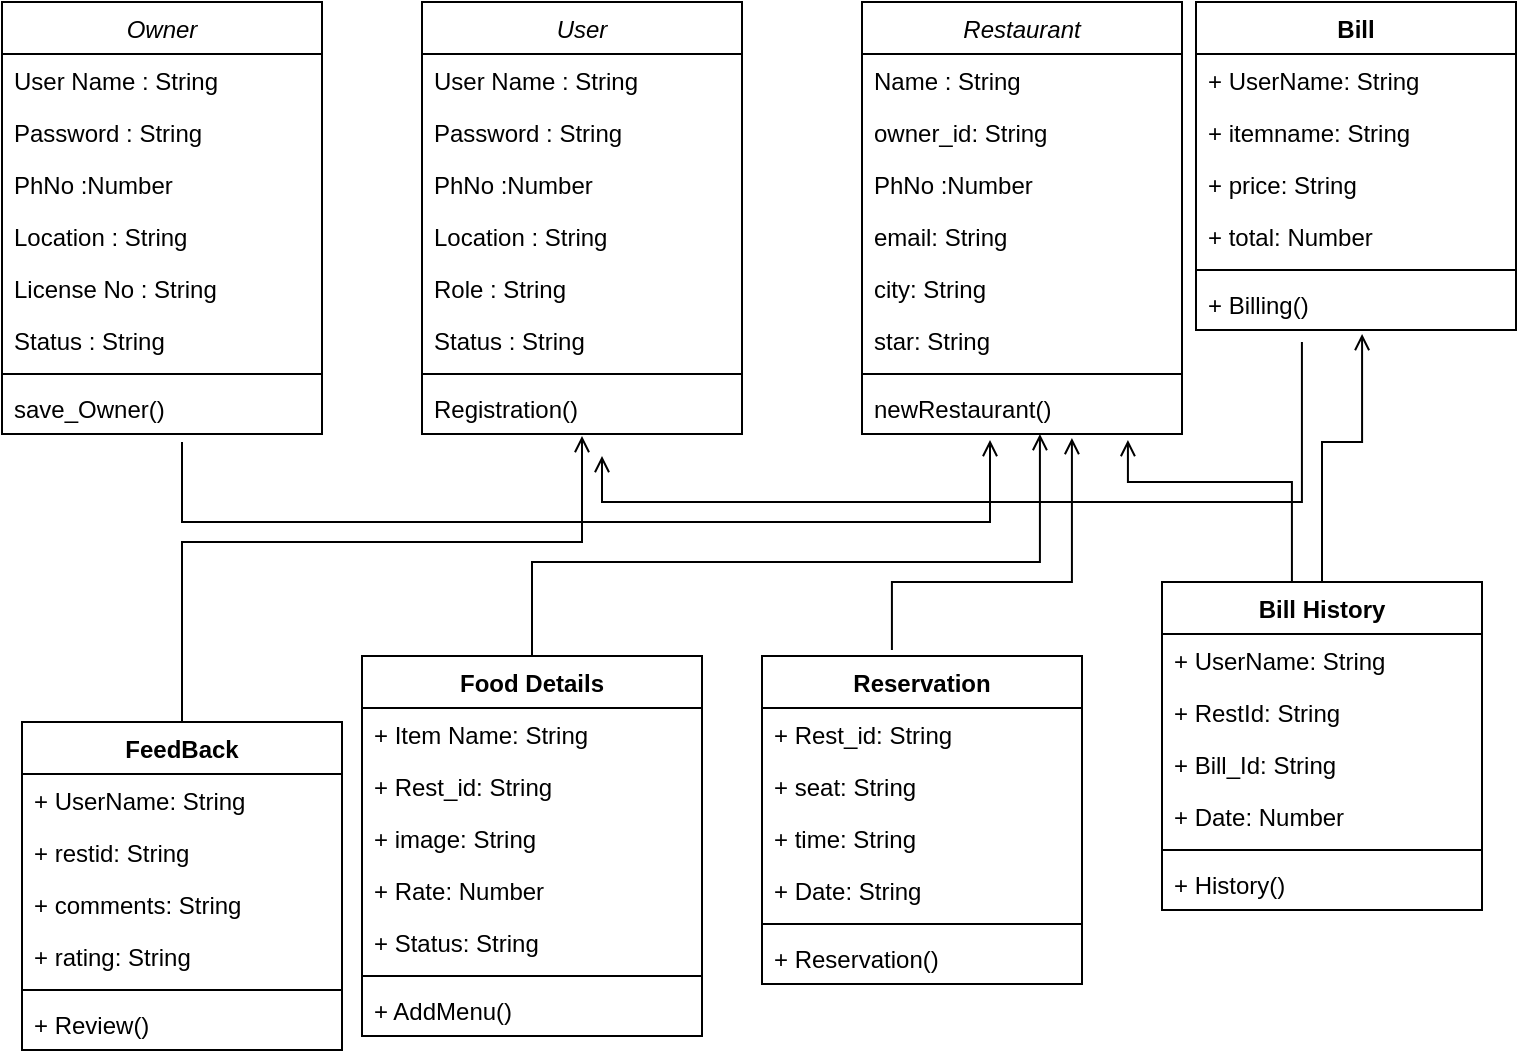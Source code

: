 <mxfile version="13.10.2" type="device"><diagram id="C5RBs43oDa-KdzZeNtuy" name="Page-1"><mxGraphModel dx="868" dy="393" grid="1" gridSize="10" guides="1" tooltips="1" connect="1" arrows="1" fold="1" page="1" pageScale="1" pageWidth="827" pageHeight="1169" math="0" shadow="0"><root><mxCell id="WIyWlLk6GJQsqaUBKTNV-0"/><mxCell id="WIyWlLk6GJQsqaUBKTNV-1" parent="WIyWlLk6GJQsqaUBKTNV-0"/><mxCell id="zkfFHV4jXpPFQw0GAbJ--0" value="User" style="swimlane;fontStyle=2;align=center;verticalAlign=top;childLayout=stackLayout;horizontal=1;startSize=26;horizontalStack=0;resizeParent=1;resizeLast=0;collapsible=1;marginBottom=0;rounded=0;shadow=0;strokeWidth=1;" parent="WIyWlLk6GJQsqaUBKTNV-1" vertex="1"><mxGeometry x="280" y="40" width="160" height="216" as="geometry"><mxRectangle x="230" y="140" width="160" height="26" as="alternateBounds"/></mxGeometry></mxCell><mxCell id="zkfFHV4jXpPFQw0GAbJ--1" value="User Name : String&#10;" style="text;align=left;verticalAlign=top;spacingLeft=4;spacingRight=4;overflow=hidden;rotatable=0;points=[[0,0.5],[1,0.5]];portConstraint=eastwest;" parent="zkfFHV4jXpPFQw0GAbJ--0" vertex="1"><mxGeometry y="26" width="160" height="26" as="geometry"/></mxCell><mxCell id="zkfFHV4jXpPFQw0GAbJ--2" value="Password : String&#10;" style="text;align=left;verticalAlign=top;spacingLeft=4;spacingRight=4;overflow=hidden;rotatable=0;points=[[0,0.5],[1,0.5]];portConstraint=eastwest;rounded=0;shadow=0;html=0;" parent="zkfFHV4jXpPFQw0GAbJ--0" vertex="1"><mxGeometry y="52" width="160" height="26" as="geometry"/></mxCell><mxCell id="zkfFHV4jXpPFQw0GAbJ--3" value="PhNo :Number" style="text;align=left;verticalAlign=top;spacingLeft=4;spacingRight=4;overflow=hidden;rotatable=0;points=[[0,0.5],[1,0.5]];portConstraint=eastwest;rounded=0;shadow=0;html=0;" parent="zkfFHV4jXpPFQw0GAbJ--0" vertex="1"><mxGeometry y="78" width="160" height="26" as="geometry"/></mxCell><mxCell id="JUml7hbKSsh3cCYxRpva-32" value="Location : String&#10;" style="text;align=left;verticalAlign=top;spacingLeft=4;spacingRight=4;overflow=hidden;rotatable=0;points=[[0,0.5],[1,0.5]];portConstraint=eastwest;rounded=0;shadow=0;html=0;" parent="zkfFHV4jXpPFQw0GAbJ--0" vertex="1"><mxGeometry y="104" width="160" height="26" as="geometry"/></mxCell><mxCell id="JUml7hbKSsh3cCYxRpva-31" value="Role : String&#10;" style="text;align=left;verticalAlign=top;spacingLeft=4;spacingRight=4;overflow=hidden;rotatable=0;points=[[0,0.5],[1,0.5]];portConstraint=eastwest;rounded=0;shadow=0;html=0;" parent="zkfFHV4jXpPFQw0GAbJ--0" vertex="1"><mxGeometry y="130" width="160" height="26" as="geometry"/></mxCell><mxCell id="JUml7hbKSsh3cCYxRpva-33" value="Status : String&#10;" style="text;align=left;verticalAlign=top;spacingLeft=4;spacingRight=4;overflow=hidden;rotatable=0;points=[[0,0.5],[1,0.5]];portConstraint=eastwest;rounded=0;shadow=0;html=0;" parent="zkfFHV4jXpPFQw0GAbJ--0" vertex="1"><mxGeometry y="156" width="160" height="26" as="geometry"/></mxCell><mxCell id="zkfFHV4jXpPFQw0GAbJ--4" value="" style="line;html=1;strokeWidth=1;align=left;verticalAlign=middle;spacingTop=-1;spacingLeft=3;spacingRight=3;rotatable=0;labelPosition=right;points=[];portConstraint=eastwest;" parent="zkfFHV4jXpPFQw0GAbJ--0" vertex="1"><mxGeometry y="182" width="160" height="8" as="geometry"/></mxCell><mxCell id="zkfFHV4jXpPFQw0GAbJ--5" value="Registration()" style="text;align=left;verticalAlign=top;spacingLeft=4;spacingRight=4;overflow=hidden;rotatable=0;points=[[0,0.5],[1,0.5]];portConstraint=eastwest;" parent="zkfFHV4jXpPFQw0GAbJ--0" vertex="1"><mxGeometry y="190" width="160" height="26" as="geometry"/></mxCell><mxCell id="dsYhFgFlYiG-mu56cYmV-1" value="Owner" style="swimlane;fontStyle=2;align=center;verticalAlign=top;childLayout=stackLayout;horizontal=1;startSize=26;horizontalStack=0;resizeParent=1;resizeLast=0;collapsible=1;marginBottom=0;rounded=0;shadow=0;strokeWidth=1;" vertex="1" parent="WIyWlLk6GJQsqaUBKTNV-1"><mxGeometry x="70" y="40" width="160" height="216" as="geometry"><mxRectangle x="230" y="140" width="160" height="26" as="alternateBounds"/></mxGeometry></mxCell><mxCell id="dsYhFgFlYiG-mu56cYmV-2" value="User Name : String&#10;" style="text;align=left;verticalAlign=top;spacingLeft=4;spacingRight=4;overflow=hidden;rotatable=0;points=[[0,0.5],[1,0.5]];portConstraint=eastwest;" vertex="1" parent="dsYhFgFlYiG-mu56cYmV-1"><mxGeometry y="26" width="160" height="26" as="geometry"/></mxCell><mxCell id="dsYhFgFlYiG-mu56cYmV-3" value="Password : String&#10;" style="text;align=left;verticalAlign=top;spacingLeft=4;spacingRight=4;overflow=hidden;rotatable=0;points=[[0,0.5],[1,0.5]];portConstraint=eastwest;rounded=0;shadow=0;html=0;" vertex="1" parent="dsYhFgFlYiG-mu56cYmV-1"><mxGeometry y="52" width="160" height="26" as="geometry"/></mxCell><mxCell id="dsYhFgFlYiG-mu56cYmV-4" value="PhNo :Number" style="text;align=left;verticalAlign=top;spacingLeft=4;spacingRight=4;overflow=hidden;rotatable=0;points=[[0,0.5],[1,0.5]];portConstraint=eastwest;rounded=0;shadow=0;html=0;" vertex="1" parent="dsYhFgFlYiG-mu56cYmV-1"><mxGeometry y="78" width="160" height="26" as="geometry"/></mxCell><mxCell id="dsYhFgFlYiG-mu56cYmV-5" value="Location : String&#10;" style="text;align=left;verticalAlign=top;spacingLeft=4;spacingRight=4;overflow=hidden;rotatable=0;points=[[0,0.5],[1,0.5]];portConstraint=eastwest;rounded=0;shadow=0;html=0;" vertex="1" parent="dsYhFgFlYiG-mu56cYmV-1"><mxGeometry y="104" width="160" height="26" as="geometry"/></mxCell><mxCell id="dsYhFgFlYiG-mu56cYmV-6" value="License No : String" style="text;align=left;verticalAlign=top;spacingLeft=4;spacingRight=4;overflow=hidden;rotatable=0;points=[[0,0.5],[1,0.5]];portConstraint=eastwest;rounded=0;shadow=0;html=0;" vertex="1" parent="dsYhFgFlYiG-mu56cYmV-1"><mxGeometry y="130" width="160" height="26" as="geometry"/></mxCell><mxCell id="dsYhFgFlYiG-mu56cYmV-7" value="Status : String&#10;" style="text;align=left;verticalAlign=top;spacingLeft=4;spacingRight=4;overflow=hidden;rotatable=0;points=[[0,0.5],[1,0.5]];portConstraint=eastwest;rounded=0;shadow=0;html=0;" vertex="1" parent="dsYhFgFlYiG-mu56cYmV-1"><mxGeometry y="156" width="160" height="26" as="geometry"/></mxCell><mxCell id="dsYhFgFlYiG-mu56cYmV-8" value="" style="line;html=1;strokeWidth=1;align=left;verticalAlign=middle;spacingTop=-1;spacingLeft=3;spacingRight=3;rotatable=0;labelPosition=right;points=[];portConstraint=eastwest;" vertex="1" parent="dsYhFgFlYiG-mu56cYmV-1"><mxGeometry y="182" width="160" height="8" as="geometry"/></mxCell><mxCell id="dsYhFgFlYiG-mu56cYmV-9" value="save_Owner()" style="text;align=left;verticalAlign=top;spacingLeft=4;spacingRight=4;overflow=hidden;rotatable=0;points=[[0,0.5],[1,0.5]];portConstraint=eastwest;" vertex="1" parent="dsYhFgFlYiG-mu56cYmV-1"><mxGeometry y="190" width="160" height="26" as="geometry"/></mxCell><mxCell id="dsYhFgFlYiG-mu56cYmV-11" value="Restaurant" style="swimlane;fontStyle=2;align=center;verticalAlign=top;childLayout=stackLayout;horizontal=1;startSize=26;horizontalStack=0;resizeParent=1;resizeLast=0;collapsible=1;marginBottom=0;rounded=0;shadow=0;strokeWidth=1;" vertex="1" parent="WIyWlLk6GJQsqaUBKTNV-1"><mxGeometry x="500" y="40" width="160" height="216" as="geometry"><mxRectangle x="230" y="140" width="160" height="26" as="alternateBounds"/></mxGeometry></mxCell><mxCell id="dsYhFgFlYiG-mu56cYmV-12" value="Name : String&#10;" style="text;align=left;verticalAlign=top;spacingLeft=4;spacingRight=4;overflow=hidden;rotatable=0;points=[[0,0.5],[1,0.5]];portConstraint=eastwest;" vertex="1" parent="dsYhFgFlYiG-mu56cYmV-11"><mxGeometry y="26" width="160" height="26" as="geometry"/></mxCell><mxCell id="dsYhFgFlYiG-mu56cYmV-13" value="owner_id: String&#10;" style="text;align=left;verticalAlign=top;spacingLeft=4;spacingRight=4;overflow=hidden;rotatable=0;points=[[0,0.5],[1,0.5]];portConstraint=eastwest;rounded=0;shadow=0;html=0;" vertex="1" parent="dsYhFgFlYiG-mu56cYmV-11"><mxGeometry y="52" width="160" height="26" as="geometry"/></mxCell><mxCell id="dsYhFgFlYiG-mu56cYmV-14" value="PhNo :Number" style="text;align=left;verticalAlign=top;spacingLeft=4;spacingRight=4;overflow=hidden;rotatable=0;points=[[0,0.5],[1,0.5]];portConstraint=eastwest;rounded=0;shadow=0;html=0;" vertex="1" parent="dsYhFgFlYiG-mu56cYmV-11"><mxGeometry y="78" width="160" height="26" as="geometry"/></mxCell><mxCell id="dsYhFgFlYiG-mu56cYmV-15" value="email: String&#10;" style="text;align=left;verticalAlign=top;spacingLeft=4;spacingRight=4;overflow=hidden;rotatable=0;points=[[0,0.5],[1,0.5]];portConstraint=eastwest;rounded=0;shadow=0;html=0;" vertex="1" parent="dsYhFgFlYiG-mu56cYmV-11"><mxGeometry y="104" width="160" height="26" as="geometry"/></mxCell><mxCell id="dsYhFgFlYiG-mu56cYmV-16" value="city: String&#10;" style="text;align=left;verticalAlign=top;spacingLeft=4;spacingRight=4;overflow=hidden;rotatable=0;points=[[0,0.5],[1,0.5]];portConstraint=eastwest;rounded=0;shadow=0;html=0;" vertex="1" parent="dsYhFgFlYiG-mu56cYmV-11"><mxGeometry y="130" width="160" height="26" as="geometry"/></mxCell><mxCell id="dsYhFgFlYiG-mu56cYmV-17" value="star: String&#10;" style="text;align=left;verticalAlign=top;spacingLeft=4;spacingRight=4;overflow=hidden;rotatable=0;points=[[0,0.5],[1,0.5]];portConstraint=eastwest;rounded=0;shadow=0;html=0;" vertex="1" parent="dsYhFgFlYiG-mu56cYmV-11"><mxGeometry y="156" width="160" height="26" as="geometry"/></mxCell><mxCell id="dsYhFgFlYiG-mu56cYmV-18" value="" style="line;html=1;strokeWidth=1;align=left;verticalAlign=middle;spacingTop=-1;spacingLeft=3;spacingRight=3;rotatable=0;labelPosition=right;points=[];portConstraint=eastwest;" vertex="1" parent="dsYhFgFlYiG-mu56cYmV-11"><mxGeometry y="182" width="160" height="8" as="geometry"/></mxCell><mxCell id="dsYhFgFlYiG-mu56cYmV-19" value="newRestaurant()" style="text;align=left;verticalAlign=top;spacingLeft=4;spacingRight=4;overflow=hidden;rotatable=0;points=[[0,0.5],[1,0.5]];portConstraint=eastwest;" vertex="1" parent="dsYhFgFlYiG-mu56cYmV-11"><mxGeometry y="190" width="160" height="26" as="geometry"/></mxCell><object label="Food Details" id="dsYhFgFlYiG-mu56cYmV-21"><mxCell style="swimlane;fontStyle=1;align=center;verticalAlign=top;childLayout=stackLayout;horizontal=1;startSize=26;horizontalStack=0;resizeParent=1;resizeParentMax=0;resizeLast=0;collapsible=1;marginBottom=0;" vertex="1" parent="WIyWlLk6GJQsqaUBKTNV-1"><mxGeometry x="250" y="367" width="170" height="190" as="geometry"/></mxCell></object><object label="+ Item Name: String" id="dsYhFgFlYiG-mu56cYmV-22"><mxCell style="text;strokeColor=none;fillColor=none;align=left;verticalAlign=top;spacingLeft=4;spacingRight=4;overflow=hidden;rotatable=0;points=[[0,0.5],[1,0.5]];portConstraint=eastwest;" vertex="1" parent="dsYhFgFlYiG-mu56cYmV-21"><mxGeometry y="26" width="170" height="26" as="geometry"/></mxCell></object><object label="+ Rest_id: String" id="dsYhFgFlYiG-mu56cYmV-25"><mxCell style="text;strokeColor=none;fillColor=none;align=left;verticalAlign=top;spacingLeft=4;spacingRight=4;overflow=hidden;rotatable=0;points=[[0,0.5],[1,0.5]];portConstraint=eastwest;" vertex="1" parent="dsYhFgFlYiG-mu56cYmV-21"><mxGeometry y="52" width="170" height="26" as="geometry"/></mxCell></object><object label="+ image: String" id="dsYhFgFlYiG-mu56cYmV-28"><mxCell style="text;strokeColor=none;fillColor=none;align=left;verticalAlign=top;spacingLeft=4;spacingRight=4;overflow=hidden;rotatable=0;points=[[0,0.5],[1,0.5]];portConstraint=eastwest;" vertex="1" parent="dsYhFgFlYiG-mu56cYmV-21"><mxGeometry y="78" width="170" height="26" as="geometry"/></mxCell></object><object label="+ Rate: Number" id="dsYhFgFlYiG-mu56cYmV-29"><mxCell style="text;strokeColor=none;fillColor=none;align=left;verticalAlign=top;spacingLeft=4;spacingRight=4;overflow=hidden;rotatable=0;points=[[0,0.5],[1,0.5]];portConstraint=eastwest;" vertex="1" parent="dsYhFgFlYiG-mu56cYmV-21"><mxGeometry y="104" width="170" height="26" as="geometry"/></mxCell></object><object label="+ Status: String" id="dsYhFgFlYiG-mu56cYmV-26"><mxCell style="text;strokeColor=none;fillColor=none;align=left;verticalAlign=top;spacingLeft=4;spacingRight=4;overflow=hidden;rotatable=0;points=[[0,0.5],[1,0.5]];portConstraint=eastwest;" vertex="1" parent="dsYhFgFlYiG-mu56cYmV-21"><mxGeometry y="130" width="170" height="26" as="geometry"/></mxCell></object><mxCell id="dsYhFgFlYiG-mu56cYmV-23" value="" style="line;strokeWidth=1;fillColor=none;align=left;verticalAlign=middle;spacingTop=-1;spacingLeft=3;spacingRight=3;rotatable=0;labelPosition=right;points=[];portConstraint=eastwest;" vertex="1" parent="dsYhFgFlYiG-mu56cYmV-21"><mxGeometry y="156" width="170" height="8" as="geometry"/></mxCell><mxCell id="dsYhFgFlYiG-mu56cYmV-24" value="+ AddMenu()" style="text;strokeColor=none;fillColor=none;align=left;verticalAlign=top;spacingLeft=4;spacingRight=4;overflow=hidden;rotatable=0;points=[[0,0.5],[1,0.5]];portConstraint=eastwest;" vertex="1" parent="dsYhFgFlYiG-mu56cYmV-21"><mxGeometry y="164" width="170" height="26" as="geometry"/></mxCell><mxCell id="dsYhFgFlYiG-mu56cYmV-27" value="" style="endArrow=open;shadow=0;strokeWidth=1;rounded=0;endFill=1;edgeStyle=elbowEdgeStyle;elbow=vertical;exitX=0.5;exitY=0;exitDx=0;exitDy=0;entryX=0.556;entryY=1;entryDx=0;entryDy=0;entryPerimeter=0;" edge="1" parent="WIyWlLk6GJQsqaUBKTNV-1" source="dsYhFgFlYiG-mu56cYmV-21" target="dsYhFgFlYiG-mu56cYmV-19"><mxGeometry x="0.5" y="41" relative="1" as="geometry"><mxPoint x="190" y="270" as="sourcePoint"/><mxPoint x="420" y="300" as="targetPoint"/><mxPoint x="-40" y="32" as="offset"/><Array as="points"><mxPoint x="460" y="320"/><mxPoint x="470" y="300"/><mxPoint x="580" y="260"/></Array></mxGeometry></mxCell><mxCell id="dsYhFgFlYiG-mu56cYmV-30" value="Reservation" style="swimlane;fontStyle=1;align=center;verticalAlign=top;childLayout=stackLayout;horizontal=1;startSize=26;horizontalStack=0;resizeParent=1;resizeParentMax=0;resizeLast=0;collapsible=1;marginBottom=0;" vertex="1" parent="WIyWlLk6GJQsqaUBKTNV-1"><mxGeometry x="450" y="367" width="160" height="164" as="geometry"/></mxCell><object label="+ Rest_id: String" id="dsYhFgFlYiG-mu56cYmV-31"><mxCell style="text;strokeColor=none;fillColor=none;align=left;verticalAlign=top;spacingLeft=4;spacingRight=4;overflow=hidden;rotatable=0;points=[[0,0.5],[1,0.5]];portConstraint=eastwest;" vertex="1" parent="dsYhFgFlYiG-mu56cYmV-30"><mxGeometry y="26" width="160" height="26" as="geometry"/></mxCell></object><object label="+ seat: String" id="dsYhFgFlYiG-mu56cYmV-36"><mxCell style="text;strokeColor=none;fillColor=none;align=left;verticalAlign=top;spacingLeft=4;spacingRight=4;overflow=hidden;rotatable=0;points=[[0,0.5],[1,0.5]];portConstraint=eastwest;" vertex="1" parent="dsYhFgFlYiG-mu56cYmV-30"><mxGeometry y="52" width="160" height="26" as="geometry"/></mxCell></object><object label="+ time: String" id="dsYhFgFlYiG-mu56cYmV-35"><mxCell style="text;strokeColor=none;fillColor=none;align=left;verticalAlign=top;spacingLeft=4;spacingRight=4;overflow=hidden;rotatable=0;points=[[0,0.5],[1,0.5]];portConstraint=eastwest;" vertex="1" parent="dsYhFgFlYiG-mu56cYmV-30"><mxGeometry y="78" width="160" height="26" as="geometry"/></mxCell></object><object label="+ Date: String" id="dsYhFgFlYiG-mu56cYmV-34"><mxCell style="text;strokeColor=none;fillColor=none;align=left;verticalAlign=top;spacingLeft=4;spacingRight=4;overflow=hidden;rotatable=0;points=[[0,0.5],[1,0.5]];portConstraint=eastwest;" vertex="1" parent="dsYhFgFlYiG-mu56cYmV-30"><mxGeometry y="104" width="160" height="26" as="geometry"/></mxCell></object><mxCell id="dsYhFgFlYiG-mu56cYmV-32" value="" style="line;strokeWidth=1;fillColor=none;align=left;verticalAlign=middle;spacingTop=-1;spacingLeft=3;spacingRight=3;rotatable=0;labelPosition=right;points=[];portConstraint=eastwest;" vertex="1" parent="dsYhFgFlYiG-mu56cYmV-30"><mxGeometry y="130" width="160" height="8" as="geometry"/></mxCell><mxCell id="dsYhFgFlYiG-mu56cYmV-33" value="+ Reservation()" style="text;strokeColor=none;fillColor=none;align=left;verticalAlign=top;spacingLeft=4;spacingRight=4;overflow=hidden;rotatable=0;points=[[0,0.5],[1,0.5]];portConstraint=eastwest;" vertex="1" parent="dsYhFgFlYiG-mu56cYmV-30"><mxGeometry y="138" width="160" height="26" as="geometry"/></mxCell><mxCell id="dsYhFgFlYiG-mu56cYmV-37" value="" style="endArrow=open;shadow=0;strokeWidth=1;rounded=0;endFill=1;edgeStyle=elbowEdgeStyle;elbow=vertical;exitX=0.406;exitY=-0.018;exitDx=0;exitDy=0;exitPerimeter=0;entryX=0.656;entryY=1.077;entryDx=0;entryDy=0;entryPerimeter=0;" edge="1" parent="WIyWlLk6GJQsqaUBKTNV-1" source="dsYhFgFlYiG-mu56cYmV-30" target="dsYhFgFlYiG-mu56cYmV-19"><mxGeometry x="0.5" y="41" relative="1" as="geometry"><mxPoint x="375" y="405" as="sourcePoint"/><mxPoint x="590" y="260" as="targetPoint"/><mxPoint x="-40" y="32" as="offset"/><Array as="points"><mxPoint x="560" y="330"/><mxPoint x="480" y="310"/><mxPoint x="590" y="270"/></Array></mxGeometry></mxCell><mxCell id="dsYhFgFlYiG-mu56cYmV-38" value="" style="endArrow=open;shadow=0;strokeWidth=1;rounded=0;endFill=1;edgeStyle=elbowEdgeStyle;elbow=vertical;entryX=0.4;entryY=1.115;entryDx=0;entryDy=0;entryPerimeter=0;" edge="1" parent="WIyWlLk6GJQsqaUBKTNV-1" target="dsYhFgFlYiG-mu56cYmV-19"><mxGeometry x="0.5" y="41" relative="1" as="geometry"><mxPoint x="160" y="260" as="sourcePoint"/><mxPoint x="608.96" y="276" as="targetPoint"/><mxPoint x="-40" y="32" as="offset"/><Array as="points"><mxPoint x="300" y="300"/><mxPoint x="300" y="290"/><mxPoint x="480" y="340"/><mxPoint x="490" y="320"/><mxPoint x="600" y="280"/></Array></mxGeometry></mxCell><mxCell id="dsYhFgFlYiG-mu56cYmV-39" value="FeedBack" style="swimlane;fontStyle=1;align=center;verticalAlign=top;childLayout=stackLayout;horizontal=1;startSize=26;horizontalStack=0;resizeParent=1;resizeParentMax=0;resizeLast=0;collapsible=1;marginBottom=0;" vertex="1" parent="WIyWlLk6GJQsqaUBKTNV-1"><mxGeometry x="80" y="400" width="160" height="164" as="geometry"/></mxCell><mxCell id="dsYhFgFlYiG-mu56cYmV-40" value="+ UserName: String" style="text;strokeColor=none;fillColor=none;align=left;verticalAlign=top;spacingLeft=4;spacingRight=4;overflow=hidden;rotatable=0;points=[[0,0.5],[1,0.5]];portConstraint=eastwest;" vertex="1" parent="dsYhFgFlYiG-mu56cYmV-39"><mxGeometry y="26" width="160" height="26" as="geometry"/></mxCell><mxCell id="dsYhFgFlYiG-mu56cYmV-44" value="+ restid: String" style="text;strokeColor=none;fillColor=none;align=left;verticalAlign=top;spacingLeft=4;spacingRight=4;overflow=hidden;rotatable=0;points=[[0,0.5],[1,0.5]];portConstraint=eastwest;" vertex="1" parent="dsYhFgFlYiG-mu56cYmV-39"><mxGeometry y="52" width="160" height="26" as="geometry"/></mxCell><mxCell id="dsYhFgFlYiG-mu56cYmV-45" value="+ comments: String" style="text;strokeColor=none;fillColor=none;align=left;verticalAlign=top;spacingLeft=4;spacingRight=4;overflow=hidden;rotatable=0;points=[[0,0.5],[1,0.5]];portConstraint=eastwest;" vertex="1" parent="dsYhFgFlYiG-mu56cYmV-39"><mxGeometry y="78" width="160" height="26" as="geometry"/></mxCell><mxCell id="dsYhFgFlYiG-mu56cYmV-43" value="+ rating: String" style="text;strokeColor=none;fillColor=none;align=left;verticalAlign=top;spacingLeft=4;spacingRight=4;overflow=hidden;rotatable=0;points=[[0,0.5],[1,0.5]];portConstraint=eastwest;" vertex="1" parent="dsYhFgFlYiG-mu56cYmV-39"><mxGeometry y="104" width="160" height="26" as="geometry"/></mxCell><mxCell id="dsYhFgFlYiG-mu56cYmV-41" value="" style="line;strokeWidth=1;fillColor=none;align=left;verticalAlign=middle;spacingTop=-1;spacingLeft=3;spacingRight=3;rotatable=0;labelPosition=right;points=[];portConstraint=eastwest;" vertex="1" parent="dsYhFgFlYiG-mu56cYmV-39"><mxGeometry y="130" width="160" height="8" as="geometry"/></mxCell><mxCell id="dsYhFgFlYiG-mu56cYmV-42" value="+ Review()" style="text;strokeColor=none;fillColor=none;align=left;verticalAlign=top;spacingLeft=4;spacingRight=4;overflow=hidden;rotatable=0;points=[[0,0.5],[1,0.5]];portConstraint=eastwest;" vertex="1" parent="dsYhFgFlYiG-mu56cYmV-39"><mxGeometry y="138" width="160" height="26" as="geometry"/></mxCell><mxCell id="dsYhFgFlYiG-mu56cYmV-50" value="Bill" style="swimlane;fontStyle=1;align=center;verticalAlign=top;childLayout=stackLayout;horizontal=1;startSize=26;horizontalStack=0;resizeParent=1;resizeParentMax=0;resizeLast=0;collapsible=1;marginBottom=0;" vertex="1" parent="WIyWlLk6GJQsqaUBKTNV-1"><mxGeometry x="667" y="40" width="160" height="164" as="geometry"/></mxCell><mxCell id="dsYhFgFlYiG-mu56cYmV-51" value="+ UserName: String" style="text;strokeColor=none;fillColor=none;align=left;verticalAlign=top;spacingLeft=4;spacingRight=4;overflow=hidden;rotatable=0;points=[[0,0.5],[1,0.5]];portConstraint=eastwest;" vertex="1" parent="dsYhFgFlYiG-mu56cYmV-50"><mxGeometry y="26" width="160" height="26" as="geometry"/></mxCell><mxCell id="dsYhFgFlYiG-mu56cYmV-61" value="+ itemname: String" style="text;strokeColor=none;fillColor=none;align=left;verticalAlign=top;spacingLeft=4;spacingRight=4;overflow=hidden;rotatable=0;points=[[0,0.5],[1,0.5]];portConstraint=eastwest;" vertex="1" parent="dsYhFgFlYiG-mu56cYmV-50"><mxGeometry y="52" width="160" height="26" as="geometry"/></mxCell><mxCell id="dsYhFgFlYiG-mu56cYmV-60" value="+ price: String" style="text;strokeColor=none;fillColor=none;align=left;verticalAlign=top;spacingLeft=4;spacingRight=4;overflow=hidden;rotatable=0;points=[[0,0.5],[1,0.5]];portConstraint=eastwest;" vertex="1" parent="dsYhFgFlYiG-mu56cYmV-50"><mxGeometry y="78" width="160" height="26" as="geometry"/></mxCell><mxCell id="dsYhFgFlYiG-mu56cYmV-59" value="+ total: Number" style="text;strokeColor=none;fillColor=none;align=left;verticalAlign=top;spacingLeft=4;spacingRight=4;overflow=hidden;rotatable=0;points=[[0,0.5],[1,0.5]];portConstraint=eastwest;" vertex="1" parent="dsYhFgFlYiG-mu56cYmV-50"><mxGeometry y="104" width="160" height="26" as="geometry"/></mxCell><mxCell id="dsYhFgFlYiG-mu56cYmV-52" value="" style="line;strokeWidth=1;fillColor=none;align=left;verticalAlign=middle;spacingTop=-1;spacingLeft=3;spacingRight=3;rotatable=0;labelPosition=right;points=[];portConstraint=eastwest;" vertex="1" parent="dsYhFgFlYiG-mu56cYmV-50"><mxGeometry y="130" width="160" height="8" as="geometry"/></mxCell><mxCell id="dsYhFgFlYiG-mu56cYmV-53" value="+ Billing()" style="text;strokeColor=none;fillColor=none;align=left;verticalAlign=top;spacingLeft=4;spacingRight=4;overflow=hidden;rotatable=0;points=[[0,0.5],[1,0.5]];portConstraint=eastwest;" vertex="1" parent="dsYhFgFlYiG-mu56cYmV-50"><mxGeometry y="138" width="160" height="26" as="geometry"/></mxCell><mxCell id="dsYhFgFlYiG-mu56cYmV-62" value="Bill History" style="swimlane;fontStyle=1;align=center;verticalAlign=top;childLayout=stackLayout;horizontal=1;startSize=26;horizontalStack=0;resizeParent=1;resizeParentMax=0;resizeLast=0;collapsible=1;marginBottom=0;" vertex="1" parent="WIyWlLk6GJQsqaUBKTNV-1"><mxGeometry x="650" y="330" width="160" height="164" as="geometry"/></mxCell><mxCell id="dsYhFgFlYiG-mu56cYmV-63" value="+ UserName: String" style="text;strokeColor=none;fillColor=none;align=left;verticalAlign=top;spacingLeft=4;spacingRight=4;overflow=hidden;rotatable=0;points=[[0,0.5],[1,0.5]];portConstraint=eastwest;" vertex="1" parent="dsYhFgFlYiG-mu56cYmV-62"><mxGeometry y="26" width="160" height="26" as="geometry"/></mxCell><mxCell id="dsYhFgFlYiG-mu56cYmV-64" value="+ RestId: String" style="text;strokeColor=none;fillColor=none;align=left;verticalAlign=top;spacingLeft=4;spacingRight=4;overflow=hidden;rotatable=0;points=[[0,0.5],[1,0.5]];portConstraint=eastwest;" vertex="1" parent="dsYhFgFlYiG-mu56cYmV-62"><mxGeometry y="52" width="160" height="26" as="geometry"/></mxCell><mxCell id="dsYhFgFlYiG-mu56cYmV-65" value="+ Bill_Id: String" style="text;strokeColor=none;fillColor=none;align=left;verticalAlign=top;spacingLeft=4;spacingRight=4;overflow=hidden;rotatable=0;points=[[0,0.5],[1,0.5]];portConstraint=eastwest;" vertex="1" parent="dsYhFgFlYiG-mu56cYmV-62"><mxGeometry y="78" width="160" height="26" as="geometry"/></mxCell><mxCell id="dsYhFgFlYiG-mu56cYmV-66" value="+ Date: Number" style="text;strokeColor=none;fillColor=none;align=left;verticalAlign=top;spacingLeft=4;spacingRight=4;overflow=hidden;rotatable=0;points=[[0,0.5],[1,0.5]];portConstraint=eastwest;" vertex="1" parent="dsYhFgFlYiG-mu56cYmV-62"><mxGeometry y="104" width="160" height="26" as="geometry"/></mxCell><mxCell id="dsYhFgFlYiG-mu56cYmV-67" value="" style="line;strokeWidth=1;fillColor=none;align=left;verticalAlign=middle;spacingTop=-1;spacingLeft=3;spacingRight=3;rotatable=0;labelPosition=right;points=[];portConstraint=eastwest;" vertex="1" parent="dsYhFgFlYiG-mu56cYmV-62"><mxGeometry y="130" width="160" height="8" as="geometry"/></mxCell><mxCell id="dsYhFgFlYiG-mu56cYmV-68" value="+ History()" style="text;strokeColor=none;fillColor=none;align=left;verticalAlign=top;spacingLeft=4;spacingRight=4;overflow=hidden;rotatable=0;points=[[0,0.5],[1,0.5]];portConstraint=eastwest;" vertex="1" parent="dsYhFgFlYiG-mu56cYmV-62"><mxGeometry y="138" width="160" height="26" as="geometry"/></mxCell><mxCell id="dsYhFgFlYiG-mu56cYmV-69" value="" style="endArrow=open;shadow=0;strokeWidth=1;rounded=0;endFill=1;edgeStyle=elbowEdgeStyle;elbow=vertical;exitX=0.5;exitY=0;exitDx=0;exitDy=0;entryX=0.519;entryY=1.077;entryDx=0;entryDy=0;entryPerimeter=0;" edge="1" parent="WIyWlLk6GJQsqaUBKTNV-1" source="dsYhFgFlYiG-mu56cYmV-62" target="dsYhFgFlYiG-mu56cYmV-53"><mxGeometry x="0.5" y="41" relative="1" as="geometry"><mxPoint x="524.96" y="374.048" as="sourcePoint"/><mxPoint x="614.96" y="268.002" as="targetPoint"/><mxPoint x="-40" y="32" as="offset"/><Array as="points"><mxPoint x="740" y="260"/><mxPoint x="570" y="340"/><mxPoint x="490" y="320"/><mxPoint x="600" y="280"/></Array></mxGeometry></mxCell><mxCell id="dsYhFgFlYiG-mu56cYmV-70" value="" style="endArrow=open;shadow=0;strokeWidth=1;rounded=0;endFill=1;edgeStyle=elbowEdgeStyle;elbow=vertical;entryX=0.5;entryY=1.038;entryDx=0;entryDy=0;entryPerimeter=0;exitX=0.5;exitY=0;exitDx=0;exitDy=0;" edge="1" parent="WIyWlLk6GJQsqaUBKTNV-1" source="dsYhFgFlYiG-mu56cYmV-39" target="zkfFHV4jXpPFQw0GAbJ--5"><mxGeometry x="0.5" y="41" relative="1" as="geometry"><mxPoint x="160" y="384" as="sourcePoint"/><mxPoint x="624.96" y="278.002" as="targetPoint"/><mxPoint x="-40" y="32" as="offset"/><Array as="points"><mxPoint x="260" y="310"/><mxPoint x="320" y="290"/><mxPoint x="220" y="340"/><mxPoint x="250" y="280"/><mxPoint x="500" y="330"/><mxPoint x="610" y="290"/></Array></mxGeometry></mxCell><mxCell id="dsYhFgFlYiG-mu56cYmV-71" value="" style="endArrow=open;shadow=0;strokeWidth=1;rounded=0;endFill=1;edgeStyle=elbowEdgeStyle;elbow=vertical;exitX=0.406;exitY=0;exitDx=0;exitDy=0;exitPerimeter=0;entryX=0.831;entryY=1.115;entryDx=0;entryDy=0;entryPerimeter=0;" edge="1" parent="WIyWlLk6GJQsqaUBKTNV-1" source="dsYhFgFlYiG-mu56cYmV-62" target="dsYhFgFlYiG-mu56cYmV-19"><mxGeometry x="0.5" y="41" relative="1" as="geometry"><mxPoint x="544.96" y="394.048" as="sourcePoint"/><mxPoint x="634.96" y="288.002" as="targetPoint"/><mxPoint x="-40" y="32" as="offset"/><Array as="points"><mxPoint x="670" y="280"/><mxPoint x="590" y="360"/><mxPoint x="510" y="340"/><mxPoint x="620" y="300"/></Array></mxGeometry></mxCell><mxCell id="dsYhFgFlYiG-mu56cYmV-72" value="" style="endArrow=open;shadow=0;strokeWidth=1;rounded=0;endFill=1;edgeStyle=elbowEdgeStyle;elbow=vertical;entryX=0.5;entryY=1.038;entryDx=0;entryDy=0;entryPerimeter=0;exitX=0.331;exitY=1.231;exitDx=0;exitDy=0;exitPerimeter=0;" edge="1" parent="WIyWlLk6GJQsqaUBKTNV-1" source="dsYhFgFlYiG-mu56cYmV-53"><mxGeometry x="0.5" y="41" relative="1" as="geometry"><mxPoint x="700" y="230" as="sourcePoint"/><mxPoint x="370" y="266.988" as="targetPoint"/><mxPoint x="-40" y="32" as="offset"/><Array as="points"><mxPoint x="460" y="290"/><mxPoint x="270" y="320"/><mxPoint x="330" y="300"/><mxPoint x="230" y="350"/><mxPoint x="260" y="290"/><mxPoint x="510" y="340"/><mxPoint x="620" y="300"/></Array></mxGeometry></mxCell></root></mxGraphModel></diagram></mxfile>